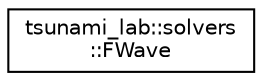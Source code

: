 digraph "Graphical Class Hierarchy"
{
 // LATEX_PDF_SIZE
  edge [fontname="Helvetica",fontsize="10",labelfontname="Helvetica",labelfontsize="10"];
  node [fontname="Helvetica",fontsize="10",shape=record];
  rankdir="LR";
  Node0 [label="tsunami_lab::solvers\l::FWave",height=0.2,width=0.4,color="black", fillcolor="white", style="filled",URL="$classtsunami__lab_1_1solvers_1_1FWave.html",tooltip=" "];
}
